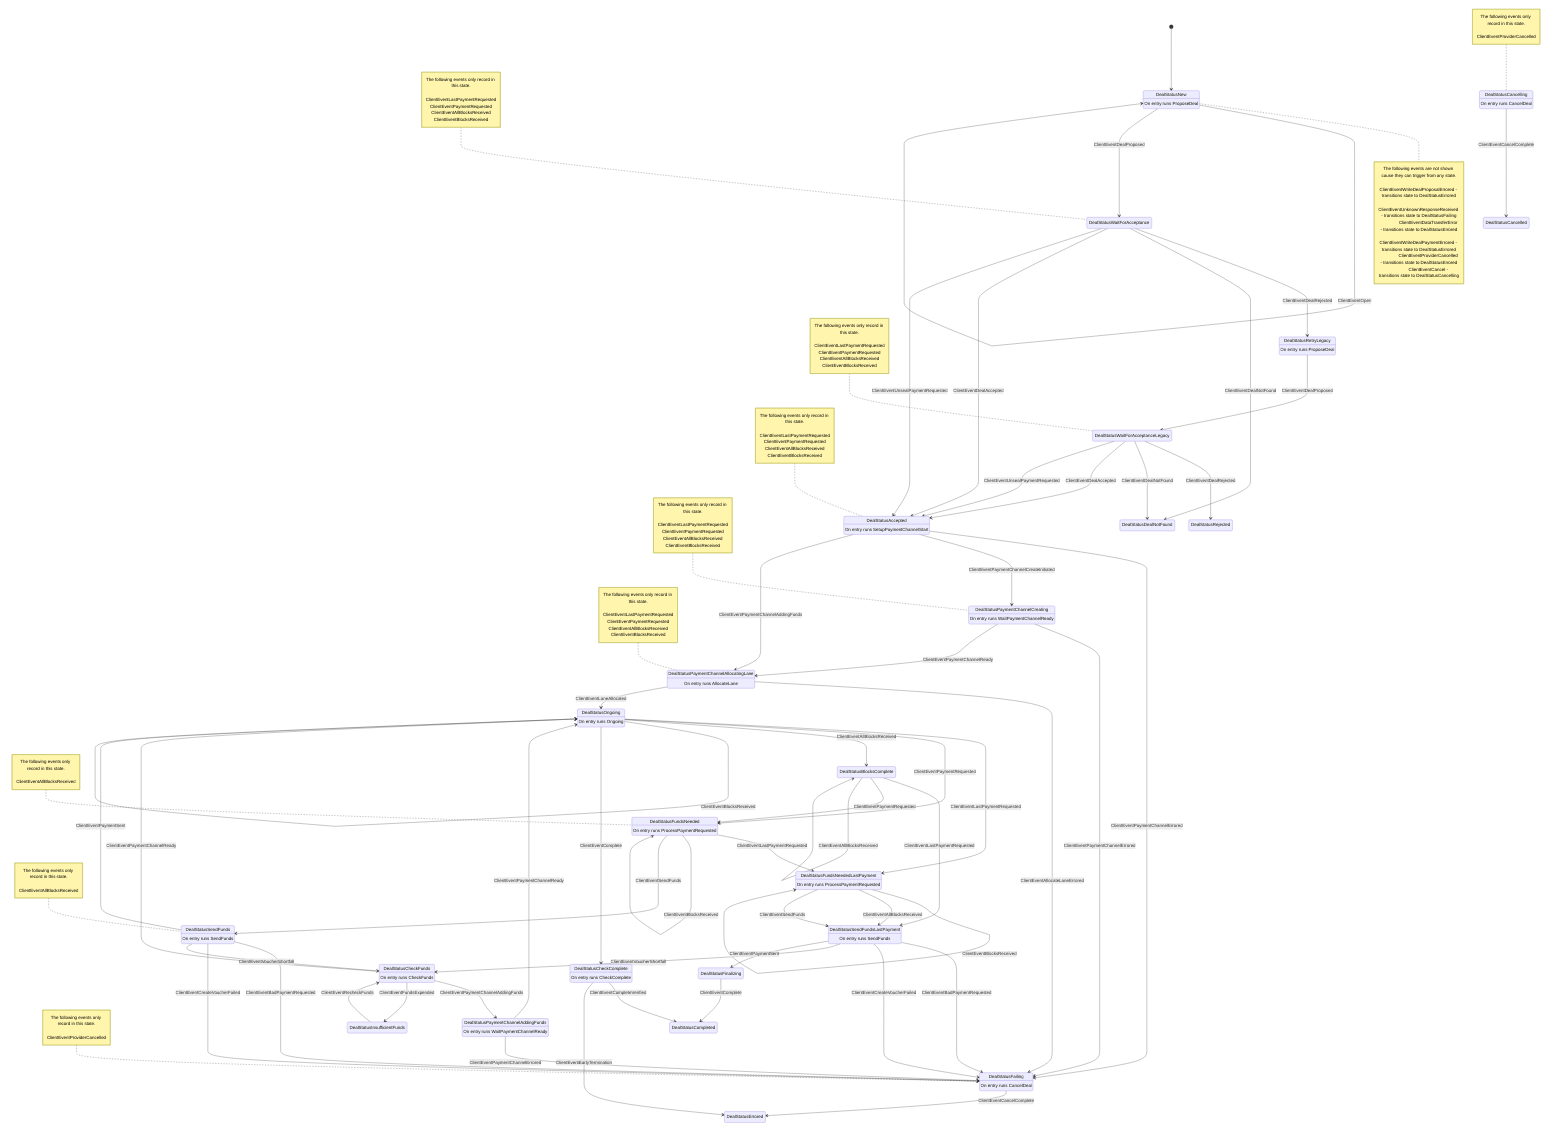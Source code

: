 stateDiagram-v2
	state "DealStatusNew" as 0
	state "DealStatusWaitForAcceptance" as 3
	state "DealStatusPaymentChannelCreating" as 4
	state "DealStatusPaymentChannelAddingFunds" as 5
	state "DealStatusAccepted" as 6
	state "DealStatusFailing" as 8
	state "DealStatusRejected" as 9
	state "DealStatusFundsNeeded" as 10
	state "DealStatusSendFunds" as 11
	state "DealStatusSendFundsLastPayment" as 12
	state "DealStatusOngoing" as 13
	state "DealStatusFundsNeededLastPayment" as 14
	state "DealStatusCompleted" as 15
	state "DealStatusDealNotFound" as 16
	state "DealStatusErrored" as 17
	state "DealStatusBlocksComplete" as 18
	state "DealStatusFinalizing" as 19
	state "DealStatusCheckComplete" as 21
	state "DealStatusCheckFunds" as 22
	state "DealStatusInsufficientFunds" as 23
	state "DealStatusPaymentChannelAllocatingLane" as 24
	state "DealStatusCancelling" as 25
	state "DealStatusCancelled" as 26
	state "DealStatusRetryLegacy" as 27
	state "DealStatusWaitForAcceptanceLegacy" as 28
	0 : On entry runs ProposeDeal
	4 : On entry runs WaitPaymentChannelReady
	5 : On entry runs WaitPaymentChannelReady
	6 : On entry runs SetupPaymentChannelStart
	8 : On entry runs CancelDeal
	10 : On entry runs ProcessPaymentRequested
	11 : On entry runs SendFunds
	12 : On entry runs SendFunds
	13 : On entry runs Ongoing
	14 : On entry runs ProcessPaymentRequested
	21 : On entry runs CheckComplete
	22 : On entry runs CheckFunds
	24 : On entry runs AllocateLane
	25 : On entry runs CancelDeal
	27 : On entry runs ProposeDeal
	[*] --> 0
	note right of 0
		The following events are not shown cause they can trigger from any state.

		ClientEventWriteDealProposalErrored - transitions state to DealStatusErrored
		ClientEventUnknownResponseReceived - transitions state to DealStatusFailing
		ClientEventDataTransferError - transitions state to DealStatusErrored
		ClientEventWriteDealPaymentErrored - transitions state to DealStatusErrored
		ClientEventProviderCancelled - transitions state to DealStatusErrored
		ClientEventCancel - transitions state to DealStatusCancelling
	end note
	0 --> 0 : ClientEventOpen
	0 --> 3 : ClientEventDealProposed
	27 --> 28 : ClientEventDealProposed
	3 --> 27 : ClientEventDealRejected
	28 --> 9 : ClientEventDealRejected
	3 --> 16 : ClientEventDealNotFound
	28 --> 16 : ClientEventDealNotFound
	3 --> 6 : ClientEventDealAccepted
	28 --> 6 : ClientEventDealAccepted
	4 --> 8 : ClientEventPaymentChannelErrored
	5 --> 8 : ClientEventPaymentChannelErrored
	6 --> 8 : ClientEventPaymentChannelErrored
	6 --> 4 : ClientEventPaymentChannelCreateInitiated
	6 --> 24 : ClientEventPaymentChannelAddingFunds
	22 --> 5 : ClientEventPaymentChannelAddingFunds
	4 --> 24 : ClientEventPaymentChannelReady
	5 --> 13 : ClientEventPaymentChannelReady
	22 --> 13 : ClientEventPaymentChannelReady
	24 --> 8 : ClientEventAllocateLaneErrored
	24 --> 13 : ClientEventLaneAllocated
	10 --> 14 : ClientEventLastPaymentRequested
	13 --> 14 : ClientEventLastPaymentRequested
	14 --> 14 : ClientEventLastPaymentRequested
	18 --> 12 : ClientEventLastPaymentRequested
	10 --> 10 : ClientEventPaymentRequested
	13 --> 10 : ClientEventPaymentRequested
	18 --> 10 : ClientEventPaymentRequested
	3 --> 6 : ClientEventUnsealPaymentRequested
	28 --> 6 : ClientEventUnsealPaymentRequested
	13 --> 18 : ClientEventAllBlocksReceived
	14 --> 12 : ClientEventAllBlocksReceived
	18 --> 18 : ClientEventAllBlocksReceived
	10 --> 10 : ClientEventBlocksReceived
	13 --> 13 : ClientEventBlocksReceived
	14 --> 14 : ClientEventBlocksReceived
	10 --> 11 : ClientEventSendFunds
	14 --> 12 : ClientEventSendFunds
	22 --> 23 : ClientEventFundsExpended
	11 --> 8 : ClientEventBadPaymentRequested
	12 --> 8 : ClientEventBadPaymentRequested
	11 --> 8 : ClientEventCreateVoucherFailed
	12 --> 8 : ClientEventCreateVoucherFailed
	11 --> 22 : ClientEventVoucherShortfall
	12 --> 22 : ClientEventVoucherShortfall
	11 --> 13 : ClientEventPaymentSent
	12 --> 19 : ClientEventPaymentSent
	13 --> 21 : ClientEventComplete
	19 --> 15 : ClientEventComplete
	21 --> 15 : ClientEventCompleteVerified
	21 --> 17 : ClientEventEarlyTermination
	8 --> 17 : ClientEventCancelComplete
	25 --> 26 : ClientEventCancelComplete
	23 --> 22 : ClientEventRecheckFunds

	note left of 3 : The following events only record in this state.<br><br>ClientEventLastPaymentRequested<br>ClientEventPaymentRequested<br>ClientEventAllBlocksReceived<br>ClientEventBlocksReceived


	note left of 4 : The following events only record in this state.<br><br>ClientEventLastPaymentRequested<br>ClientEventPaymentRequested<br>ClientEventAllBlocksReceived<br>ClientEventBlocksReceived


	note left of 6 : The following events only record in this state.<br><br>ClientEventLastPaymentRequested<br>ClientEventPaymentRequested<br>ClientEventAllBlocksReceived<br>ClientEventBlocksReceived


	note left of 8 : The following events only record in this state.<br><br>ClientEventProviderCancelled


	note left of 10 : The following events only record in this state.<br><br>ClientEventAllBlocksReceived


	note left of 11 : The following events only record in this state.<br><br>ClientEventAllBlocksReceived


	note left of 24 : The following events only record in this state.<br><br>ClientEventLastPaymentRequested<br>ClientEventPaymentRequested<br>ClientEventAllBlocksReceived<br>ClientEventBlocksReceived


	note left of 25 : The following events only record in this state.<br><br>ClientEventProviderCancelled


	note left of 28 : The following events only record in this state.<br><br>ClientEventLastPaymentRequested<br>ClientEventPaymentRequested<br>ClientEventAllBlocksReceived<br>ClientEventBlocksReceived